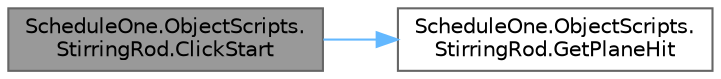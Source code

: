 digraph "ScheduleOne.ObjectScripts.StirringRod.ClickStart"
{
 // LATEX_PDF_SIZE
  bgcolor="transparent";
  edge [fontname=Helvetica,fontsize=10,labelfontname=Helvetica,labelfontsize=10];
  node [fontname=Helvetica,fontsize=10,shape=box,height=0.2,width=0.4];
  rankdir="LR";
  Node1 [id="Node000001",label="ScheduleOne.ObjectScripts.\lStirringRod.ClickStart",height=0.2,width=0.4,color="gray40", fillcolor="grey60", style="filled", fontcolor="black",tooltip=" "];
  Node1 -> Node2 [id="edge1_Node000001_Node000002",color="steelblue1",style="solid",tooltip=" "];
  Node2 [id="Node000002",label="ScheduleOne.ObjectScripts.\lStirringRod.GetPlaneHit",height=0.2,width=0.4,color="grey40", fillcolor="white", style="filled",URL="$class_schedule_one_1_1_object_scripts_1_1_stirring_rod.html#a90a8180919b3daea99d9365b2443a7b3",tooltip=" "];
}
